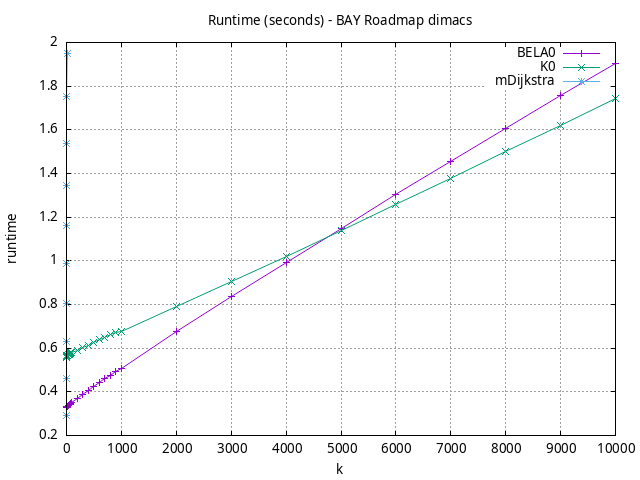#!/usr/bin/gnuplot
# -*- coding: utf-8 -*-
#
# results/roadmap/dimacs/BAY/USA-road-d.BAY.brute-force.runtime.gnuplot
#
# Started on 01/09/2024 14:30:09
# Author: Carlos Linares López
set grid
set xlabel "k"
set ylabel "runtime"

set title "Runtime (seconds) - BAY Roadmap dimacs"

set terminal png enhanced font "Ariel,10"
set output 'USA-road-d.BAY.brute-force.runtime.png'

plot "-" title "BELA0"      with linesp, "-" title "K0"      with linesp, "-" title "mDijkstra"      with linesp

	1 0.32773116699999993
	2 0.329178891
	3 0.3298640040000001
	4 0.33057318899999993
	5 0.33088574299999984
	6 0.33129489900000003
	7 0.33224489000000007
	8 0.33170777799999995
	9 0.33271767500000005
	10 0.33135495800000003
	20 0.334190757
	30 0.33624260399999994
	40 0.33906774999999995
	50 0.34021059000000003
	60 0.34263437299999994
	70 0.343713658
	80 0.34749742
	90 0.349715414
	100 0.350629297
	200 0.3685007360000001
	300 0.38710100599999997
	400 0.40559924499999994
	500 0.42504666799999996
	600 0.4429209760000001
	700 0.4589334190000001
	800 0.4767418299999999
	900 0.4938585499999999
	1000 0.50813314
	2000 0.6750189499999999
	3000 0.83588646
	4000 0.9939085799999999
	5000 1.15000946
	6000 1.3035268500000001
	7000 1.45393584
	8000 1.6066833700000003
	9000 1.7577508
	10000 1.9053777600000001
end
	1 0.557071241
	2 0.5602738669999999
	3 0.560958655
	4 0.5620386300000001
	5 0.563792049
	6 0.564478565
	7 0.5659184429999999
	8 0.566256812
	9 0.567928484
	10 0.5648916500000001
	20 0.567134795
	30 0.569698997
	40 0.572143629
	50 0.5730753449999999
	60 0.5755960459999999
	70 0.5773387900000001
	80 0.578748059
	90 0.580735564
	100 0.57860939
	200 0.589664878
	300 0.602290518
	400 0.613845666
	500 0.626743174
	600 0.6386828499999999
	700 0.64966987
	800 0.66058309
	900 0.6718054499999999
	1000 0.67790557
	2000 0.7885526600000001
	3000 0.9051272999999999
	4000 1.02070376
	5000 1.1384667300000002
	6000 1.25611524
	7000 1.3774562099999996
	8000 1.4997083099999997
	9000 1.62111026
	10000 1.7426066399999995
end
	1 0.291500389
	2 0.4622876519999999
	3 0.632583391
	4 0.8034968699999999
	5 0.98858421
	6 1.1607470300000002
	7 1.34688486
	8 1.5359595400000001
	9 1.7540265099999999
	10 1.9476395699999998
end

